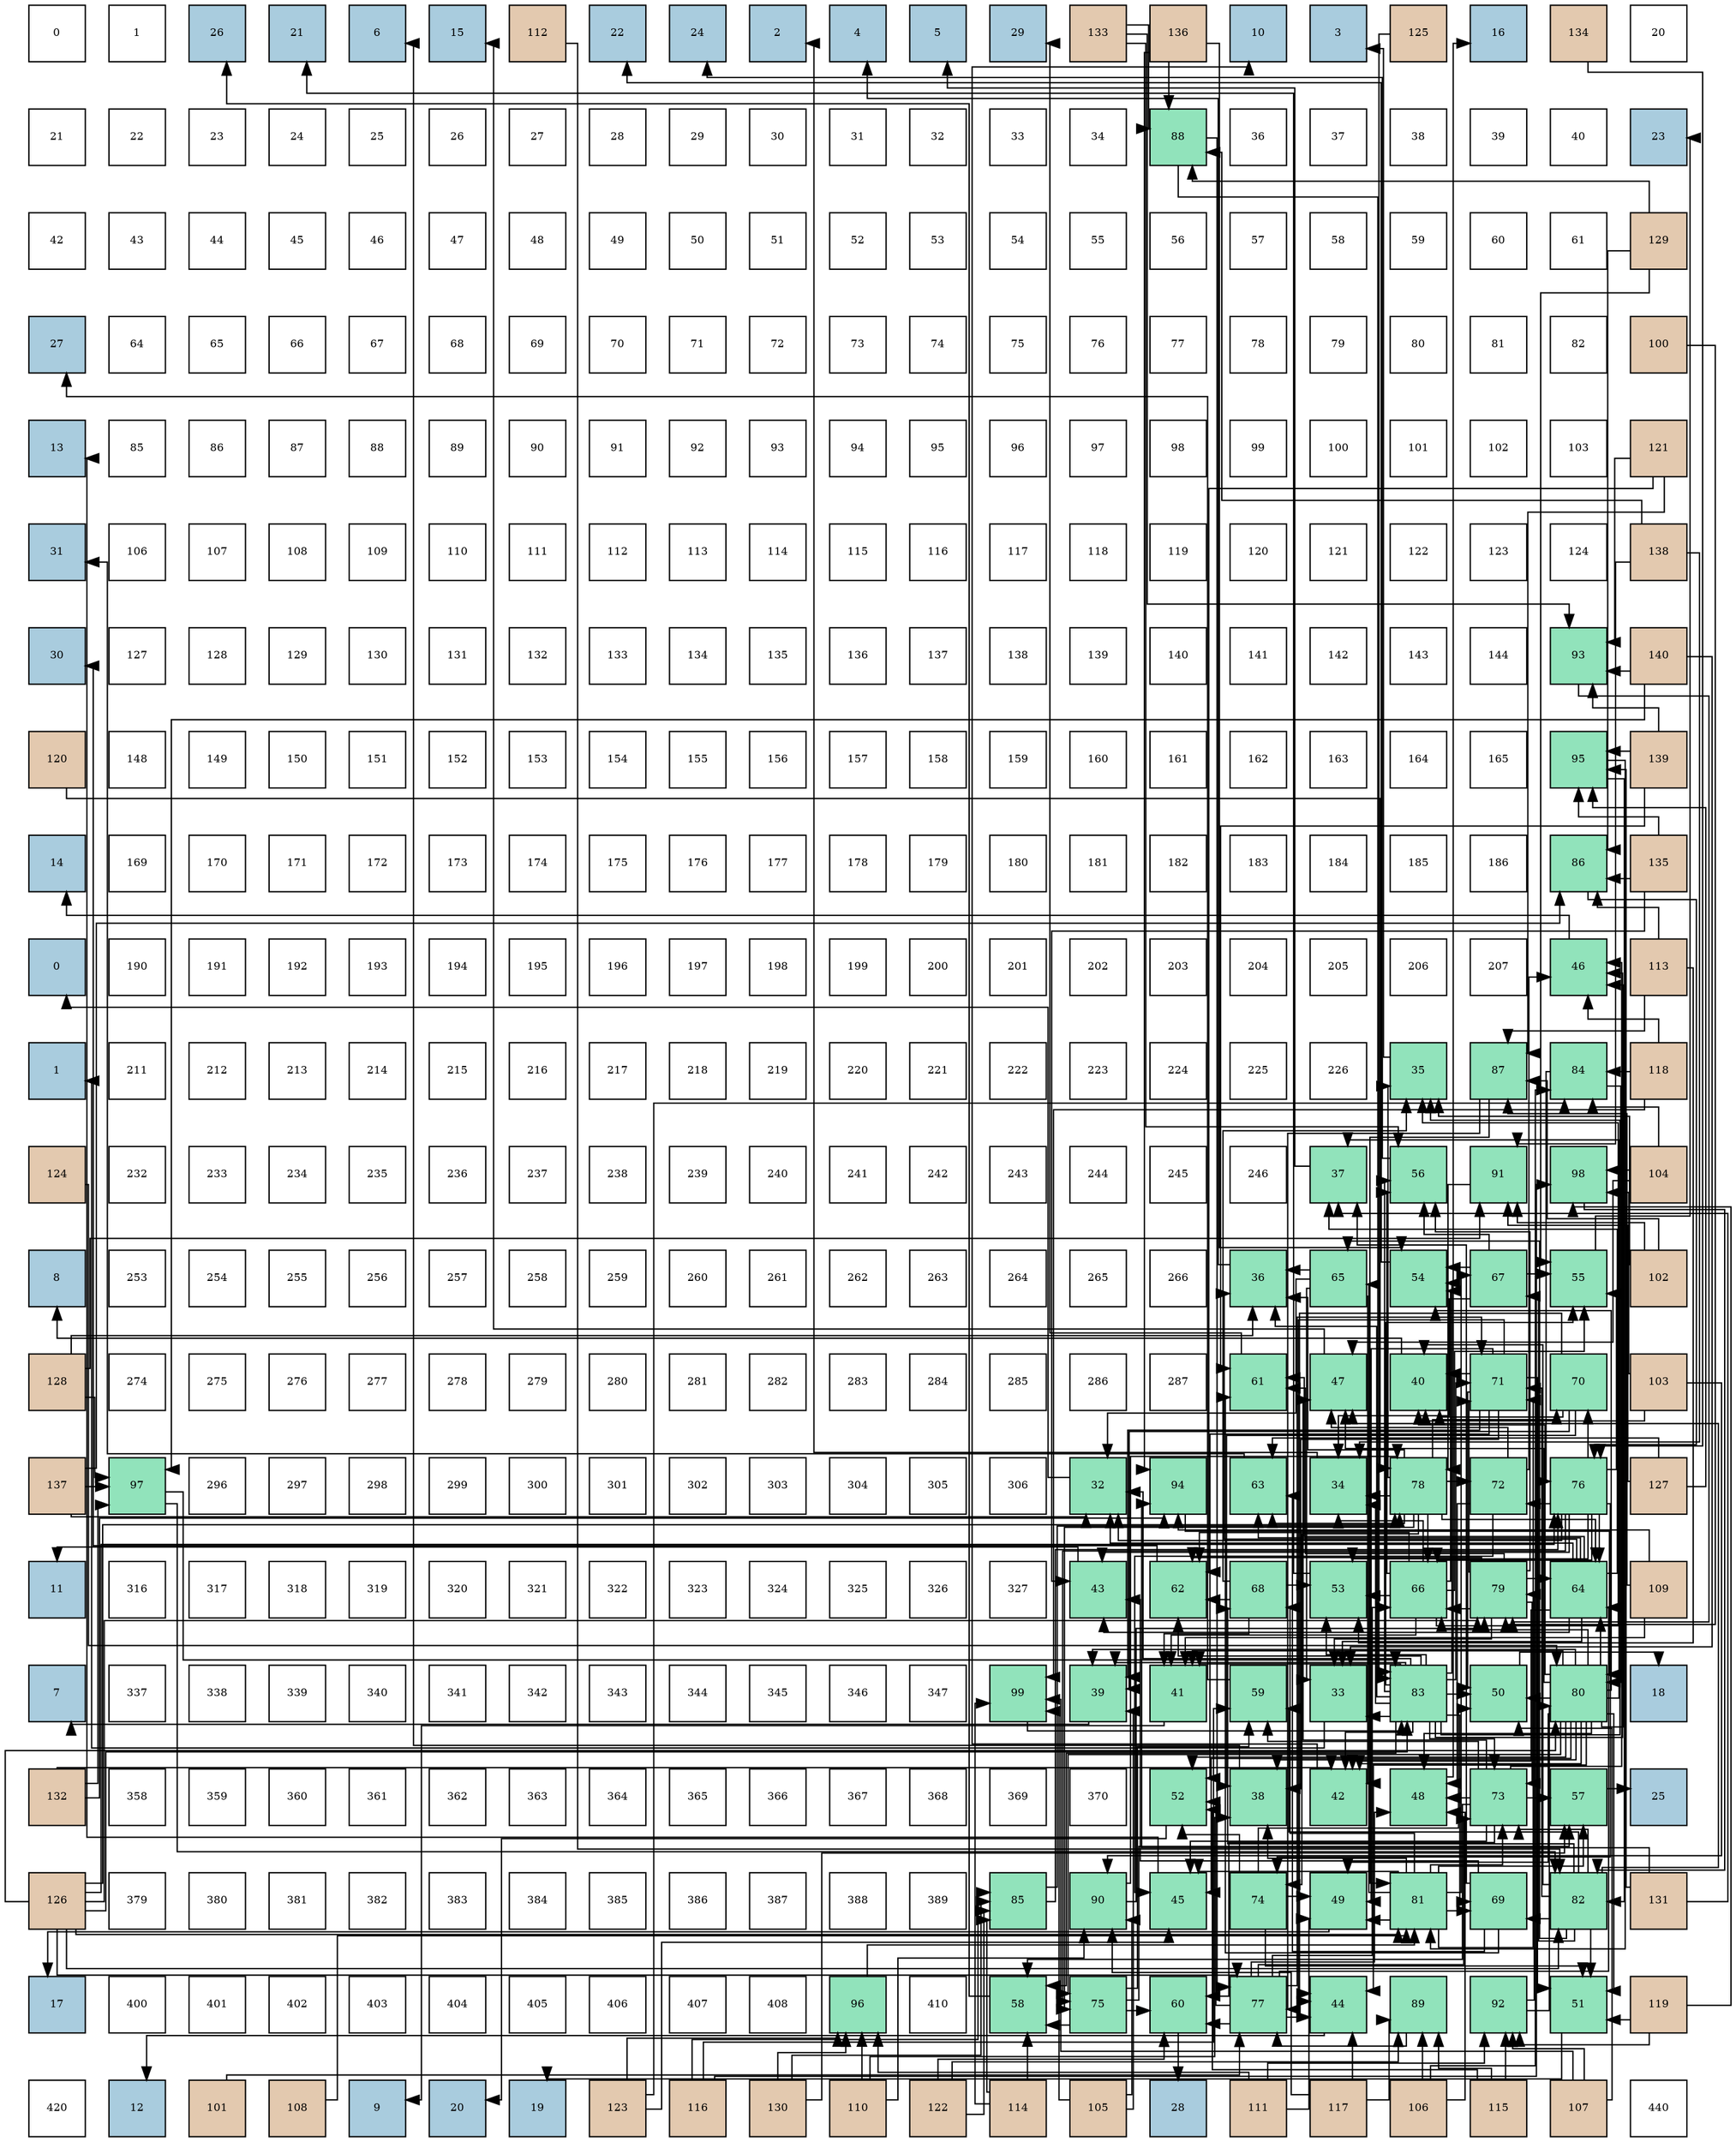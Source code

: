 digraph layout{
 rankdir=TB;
 splines=ortho;
 node [style=filled shape=square fixedsize=true width=0.6];
0[label="0", fontsize=8, fillcolor="#ffffff"];
1[label="1", fontsize=8, fillcolor="#ffffff"];
2[label="26", fontsize=8, fillcolor="#a9ccde"];
3[label="21", fontsize=8, fillcolor="#a9ccde"];
4[label="6", fontsize=8, fillcolor="#a9ccde"];
5[label="15", fontsize=8, fillcolor="#a9ccde"];
6[label="112", fontsize=8, fillcolor="#e3c9af"];
7[label="22", fontsize=8, fillcolor="#a9ccde"];
8[label="24", fontsize=8, fillcolor="#a9ccde"];
9[label="2", fontsize=8, fillcolor="#a9ccde"];
10[label="4", fontsize=8, fillcolor="#a9ccde"];
11[label="5", fontsize=8, fillcolor="#a9ccde"];
12[label="29", fontsize=8, fillcolor="#a9ccde"];
13[label="133", fontsize=8, fillcolor="#e3c9af"];
14[label="136", fontsize=8, fillcolor="#e3c9af"];
15[label="10", fontsize=8, fillcolor="#a9ccde"];
16[label="3", fontsize=8, fillcolor="#a9ccde"];
17[label="125", fontsize=8, fillcolor="#e3c9af"];
18[label="16", fontsize=8, fillcolor="#a9ccde"];
19[label="134", fontsize=8, fillcolor="#e3c9af"];
20[label="20", fontsize=8, fillcolor="#ffffff"];
21[label="21", fontsize=8, fillcolor="#ffffff"];
22[label="22", fontsize=8, fillcolor="#ffffff"];
23[label="23", fontsize=8, fillcolor="#ffffff"];
24[label="24", fontsize=8, fillcolor="#ffffff"];
25[label="25", fontsize=8, fillcolor="#ffffff"];
26[label="26", fontsize=8, fillcolor="#ffffff"];
27[label="27", fontsize=8, fillcolor="#ffffff"];
28[label="28", fontsize=8, fillcolor="#ffffff"];
29[label="29", fontsize=8, fillcolor="#ffffff"];
30[label="30", fontsize=8, fillcolor="#ffffff"];
31[label="31", fontsize=8, fillcolor="#ffffff"];
32[label="32", fontsize=8, fillcolor="#ffffff"];
33[label="33", fontsize=8, fillcolor="#ffffff"];
34[label="34", fontsize=8, fillcolor="#ffffff"];
35[label="88", fontsize=8, fillcolor="#91e3bb"];
36[label="36", fontsize=8, fillcolor="#ffffff"];
37[label="37", fontsize=8, fillcolor="#ffffff"];
38[label="38", fontsize=8, fillcolor="#ffffff"];
39[label="39", fontsize=8, fillcolor="#ffffff"];
40[label="40", fontsize=8, fillcolor="#ffffff"];
41[label="23", fontsize=8, fillcolor="#a9ccde"];
42[label="42", fontsize=8, fillcolor="#ffffff"];
43[label="43", fontsize=8, fillcolor="#ffffff"];
44[label="44", fontsize=8, fillcolor="#ffffff"];
45[label="45", fontsize=8, fillcolor="#ffffff"];
46[label="46", fontsize=8, fillcolor="#ffffff"];
47[label="47", fontsize=8, fillcolor="#ffffff"];
48[label="48", fontsize=8, fillcolor="#ffffff"];
49[label="49", fontsize=8, fillcolor="#ffffff"];
50[label="50", fontsize=8, fillcolor="#ffffff"];
51[label="51", fontsize=8, fillcolor="#ffffff"];
52[label="52", fontsize=8, fillcolor="#ffffff"];
53[label="53", fontsize=8, fillcolor="#ffffff"];
54[label="54", fontsize=8, fillcolor="#ffffff"];
55[label="55", fontsize=8, fillcolor="#ffffff"];
56[label="56", fontsize=8, fillcolor="#ffffff"];
57[label="57", fontsize=8, fillcolor="#ffffff"];
58[label="58", fontsize=8, fillcolor="#ffffff"];
59[label="59", fontsize=8, fillcolor="#ffffff"];
60[label="60", fontsize=8, fillcolor="#ffffff"];
61[label="61", fontsize=8, fillcolor="#ffffff"];
62[label="129", fontsize=8, fillcolor="#e3c9af"];
63[label="27", fontsize=8, fillcolor="#a9ccde"];
64[label="64", fontsize=8, fillcolor="#ffffff"];
65[label="65", fontsize=8, fillcolor="#ffffff"];
66[label="66", fontsize=8, fillcolor="#ffffff"];
67[label="67", fontsize=8, fillcolor="#ffffff"];
68[label="68", fontsize=8, fillcolor="#ffffff"];
69[label="69", fontsize=8, fillcolor="#ffffff"];
70[label="70", fontsize=8, fillcolor="#ffffff"];
71[label="71", fontsize=8, fillcolor="#ffffff"];
72[label="72", fontsize=8, fillcolor="#ffffff"];
73[label="73", fontsize=8, fillcolor="#ffffff"];
74[label="74", fontsize=8, fillcolor="#ffffff"];
75[label="75", fontsize=8, fillcolor="#ffffff"];
76[label="76", fontsize=8, fillcolor="#ffffff"];
77[label="77", fontsize=8, fillcolor="#ffffff"];
78[label="78", fontsize=8, fillcolor="#ffffff"];
79[label="79", fontsize=8, fillcolor="#ffffff"];
80[label="80", fontsize=8, fillcolor="#ffffff"];
81[label="81", fontsize=8, fillcolor="#ffffff"];
82[label="82", fontsize=8, fillcolor="#ffffff"];
83[label="100", fontsize=8, fillcolor="#e3c9af"];
84[label="13", fontsize=8, fillcolor="#a9ccde"];
85[label="85", fontsize=8, fillcolor="#ffffff"];
86[label="86", fontsize=8, fillcolor="#ffffff"];
87[label="87", fontsize=8, fillcolor="#ffffff"];
88[label="88", fontsize=8, fillcolor="#ffffff"];
89[label="89", fontsize=8, fillcolor="#ffffff"];
90[label="90", fontsize=8, fillcolor="#ffffff"];
91[label="91", fontsize=8, fillcolor="#ffffff"];
92[label="92", fontsize=8, fillcolor="#ffffff"];
93[label="93", fontsize=8, fillcolor="#ffffff"];
94[label="94", fontsize=8, fillcolor="#ffffff"];
95[label="95", fontsize=8, fillcolor="#ffffff"];
96[label="96", fontsize=8, fillcolor="#ffffff"];
97[label="97", fontsize=8, fillcolor="#ffffff"];
98[label="98", fontsize=8, fillcolor="#ffffff"];
99[label="99", fontsize=8, fillcolor="#ffffff"];
100[label="100", fontsize=8, fillcolor="#ffffff"];
101[label="101", fontsize=8, fillcolor="#ffffff"];
102[label="102", fontsize=8, fillcolor="#ffffff"];
103[label="103", fontsize=8, fillcolor="#ffffff"];
104[label="121", fontsize=8, fillcolor="#e3c9af"];
105[label="31", fontsize=8, fillcolor="#a9ccde"];
106[label="106", fontsize=8, fillcolor="#ffffff"];
107[label="107", fontsize=8, fillcolor="#ffffff"];
108[label="108", fontsize=8, fillcolor="#ffffff"];
109[label="109", fontsize=8, fillcolor="#ffffff"];
110[label="110", fontsize=8, fillcolor="#ffffff"];
111[label="111", fontsize=8, fillcolor="#ffffff"];
112[label="112", fontsize=8, fillcolor="#ffffff"];
113[label="113", fontsize=8, fillcolor="#ffffff"];
114[label="114", fontsize=8, fillcolor="#ffffff"];
115[label="115", fontsize=8, fillcolor="#ffffff"];
116[label="116", fontsize=8, fillcolor="#ffffff"];
117[label="117", fontsize=8, fillcolor="#ffffff"];
118[label="118", fontsize=8, fillcolor="#ffffff"];
119[label="119", fontsize=8, fillcolor="#ffffff"];
120[label="120", fontsize=8, fillcolor="#ffffff"];
121[label="121", fontsize=8, fillcolor="#ffffff"];
122[label="122", fontsize=8, fillcolor="#ffffff"];
123[label="123", fontsize=8, fillcolor="#ffffff"];
124[label="124", fontsize=8, fillcolor="#ffffff"];
125[label="138", fontsize=8, fillcolor="#e3c9af"];
126[label="30", fontsize=8, fillcolor="#a9ccde"];
127[label="127", fontsize=8, fillcolor="#ffffff"];
128[label="128", fontsize=8, fillcolor="#ffffff"];
129[label="129", fontsize=8, fillcolor="#ffffff"];
130[label="130", fontsize=8, fillcolor="#ffffff"];
131[label="131", fontsize=8, fillcolor="#ffffff"];
132[label="132", fontsize=8, fillcolor="#ffffff"];
133[label="133", fontsize=8, fillcolor="#ffffff"];
134[label="134", fontsize=8, fillcolor="#ffffff"];
135[label="135", fontsize=8, fillcolor="#ffffff"];
136[label="136", fontsize=8, fillcolor="#ffffff"];
137[label="137", fontsize=8, fillcolor="#ffffff"];
138[label="138", fontsize=8, fillcolor="#ffffff"];
139[label="139", fontsize=8, fillcolor="#ffffff"];
140[label="140", fontsize=8, fillcolor="#ffffff"];
141[label="141", fontsize=8, fillcolor="#ffffff"];
142[label="142", fontsize=8, fillcolor="#ffffff"];
143[label="143", fontsize=8, fillcolor="#ffffff"];
144[label="144", fontsize=8, fillcolor="#ffffff"];
145[label="93", fontsize=8, fillcolor="#91e3bb"];
146[label="140", fontsize=8, fillcolor="#e3c9af"];
147[label="120", fontsize=8, fillcolor="#e3c9af"];
148[label="148", fontsize=8, fillcolor="#ffffff"];
149[label="149", fontsize=8, fillcolor="#ffffff"];
150[label="150", fontsize=8, fillcolor="#ffffff"];
151[label="151", fontsize=8, fillcolor="#ffffff"];
152[label="152", fontsize=8, fillcolor="#ffffff"];
153[label="153", fontsize=8, fillcolor="#ffffff"];
154[label="154", fontsize=8, fillcolor="#ffffff"];
155[label="155", fontsize=8, fillcolor="#ffffff"];
156[label="156", fontsize=8, fillcolor="#ffffff"];
157[label="157", fontsize=8, fillcolor="#ffffff"];
158[label="158", fontsize=8, fillcolor="#ffffff"];
159[label="159", fontsize=8, fillcolor="#ffffff"];
160[label="160", fontsize=8, fillcolor="#ffffff"];
161[label="161", fontsize=8, fillcolor="#ffffff"];
162[label="162", fontsize=8, fillcolor="#ffffff"];
163[label="163", fontsize=8, fillcolor="#ffffff"];
164[label="164", fontsize=8, fillcolor="#ffffff"];
165[label="165", fontsize=8, fillcolor="#ffffff"];
166[label="95", fontsize=8, fillcolor="#91e3bb"];
167[label="139", fontsize=8, fillcolor="#e3c9af"];
168[label="14", fontsize=8, fillcolor="#a9ccde"];
169[label="169", fontsize=8, fillcolor="#ffffff"];
170[label="170", fontsize=8, fillcolor="#ffffff"];
171[label="171", fontsize=8, fillcolor="#ffffff"];
172[label="172", fontsize=8, fillcolor="#ffffff"];
173[label="173", fontsize=8, fillcolor="#ffffff"];
174[label="174", fontsize=8, fillcolor="#ffffff"];
175[label="175", fontsize=8, fillcolor="#ffffff"];
176[label="176", fontsize=8, fillcolor="#ffffff"];
177[label="177", fontsize=8, fillcolor="#ffffff"];
178[label="178", fontsize=8, fillcolor="#ffffff"];
179[label="179", fontsize=8, fillcolor="#ffffff"];
180[label="180", fontsize=8, fillcolor="#ffffff"];
181[label="181", fontsize=8, fillcolor="#ffffff"];
182[label="182", fontsize=8, fillcolor="#ffffff"];
183[label="183", fontsize=8, fillcolor="#ffffff"];
184[label="184", fontsize=8, fillcolor="#ffffff"];
185[label="185", fontsize=8, fillcolor="#ffffff"];
186[label="186", fontsize=8, fillcolor="#ffffff"];
187[label="86", fontsize=8, fillcolor="#91e3bb"];
188[label="135", fontsize=8, fillcolor="#e3c9af"];
189[label="0", fontsize=8, fillcolor="#a9ccde"];
190[label="190", fontsize=8, fillcolor="#ffffff"];
191[label="191", fontsize=8, fillcolor="#ffffff"];
192[label="192", fontsize=8, fillcolor="#ffffff"];
193[label="193", fontsize=8, fillcolor="#ffffff"];
194[label="194", fontsize=8, fillcolor="#ffffff"];
195[label="195", fontsize=8, fillcolor="#ffffff"];
196[label="196", fontsize=8, fillcolor="#ffffff"];
197[label="197", fontsize=8, fillcolor="#ffffff"];
198[label="198", fontsize=8, fillcolor="#ffffff"];
199[label="199", fontsize=8, fillcolor="#ffffff"];
200[label="200", fontsize=8, fillcolor="#ffffff"];
201[label="201", fontsize=8, fillcolor="#ffffff"];
202[label="202", fontsize=8, fillcolor="#ffffff"];
203[label="203", fontsize=8, fillcolor="#ffffff"];
204[label="204", fontsize=8, fillcolor="#ffffff"];
205[label="205", fontsize=8, fillcolor="#ffffff"];
206[label="206", fontsize=8, fillcolor="#ffffff"];
207[label="207", fontsize=8, fillcolor="#ffffff"];
208[label="46", fontsize=8, fillcolor="#91e3bb"];
209[label="113", fontsize=8, fillcolor="#e3c9af"];
210[label="1", fontsize=8, fillcolor="#a9ccde"];
211[label="211", fontsize=8, fillcolor="#ffffff"];
212[label="212", fontsize=8, fillcolor="#ffffff"];
213[label="213", fontsize=8, fillcolor="#ffffff"];
214[label="214", fontsize=8, fillcolor="#ffffff"];
215[label="215", fontsize=8, fillcolor="#ffffff"];
216[label="216", fontsize=8, fillcolor="#ffffff"];
217[label="217", fontsize=8, fillcolor="#ffffff"];
218[label="218", fontsize=8, fillcolor="#ffffff"];
219[label="219", fontsize=8, fillcolor="#ffffff"];
220[label="220", fontsize=8, fillcolor="#ffffff"];
221[label="221", fontsize=8, fillcolor="#ffffff"];
222[label="222", fontsize=8, fillcolor="#ffffff"];
223[label="223", fontsize=8, fillcolor="#ffffff"];
224[label="224", fontsize=8, fillcolor="#ffffff"];
225[label="225", fontsize=8, fillcolor="#ffffff"];
226[label="226", fontsize=8, fillcolor="#ffffff"];
227[label="35", fontsize=8, fillcolor="#91e3bb"];
228[label="87", fontsize=8, fillcolor="#91e3bb"];
229[label="84", fontsize=8, fillcolor="#91e3bb"];
230[label="118", fontsize=8, fillcolor="#e3c9af"];
231[label="124", fontsize=8, fillcolor="#e3c9af"];
232[label="232", fontsize=8, fillcolor="#ffffff"];
233[label="233", fontsize=8, fillcolor="#ffffff"];
234[label="234", fontsize=8, fillcolor="#ffffff"];
235[label="235", fontsize=8, fillcolor="#ffffff"];
236[label="236", fontsize=8, fillcolor="#ffffff"];
237[label="237", fontsize=8, fillcolor="#ffffff"];
238[label="238", fontsize=8, fillcolor="#ffffff"];
239[label="239", fontsize=8, fillcolor="#ffffff"];
240[label="240", fontsize=8, fillcolor="#ffffff"];
241[label="241", fontsize=8, fillcolor="#ffffff"];
242[label="242", fontsize=8, fillcolor="#ffffff"];
243[label="243", fontsize=8, fillcolor="#ffffff"];
244[label="244", fontsize=8, fillcolor="#ffffff"];
245[label="245", fontsize=8, fillcolor="#ffffff"];
246[label="246", fontsize=8, fillcolor="#ffffff"];
247[label="37", fontsize=8, fillcolor="#91e3bb"];
248[label="56", fontsize=8, fillcolor="#91e3bb"];
249[label="91", fontsize=8, fillcolor="#91e3bb"];
250[label="98", fontsize=8, fillcolor="#91e3bb"];
251[label="104", fontsize=8, fillcolor="#e3c9af"];
252[label="8", fontsize=8, fillcolor="#a9ccde"];
253[label="253", fontsize=8, fillcolor="#ffffff"];
254[label="254", fontsize=8, fillcolor="#ffffff"];
255[label="255", fontsize=8, fillcolor="#ffffff"];
256[label="256", fontsize=8, fillcolor="#ffffff"];
257[label="257", fontsize=8, fillcolor="#ffffff"];
258[label="258", fontsize=8, fillcolor="#ffffff"];
259[label="259", fontsize=8, fillcolor="#ffffff"];
260[label="260", fontsize=8, fillcolor="#ffffff"];
261[label="261", fontsize=8, fillcolor="#ffffff"];
262[label="262", fontsize=8, fillcolor="#ffffff"];
263[label="263", fontsize=8, fillcolor="#ffffff"];
264[label="264", fontsize=8, fillcolor="#ffffff"];
265[label="265", fontsize=8, fillcolor="#ffffff"];
266[label="266", fontsize=8, fillcolor="#ffffff"];
267[label="36", fontsize=8, fillcolor="#91e3bb"];
268[label="65", fontsize=8, fillcolor="#91e3bb"];
269[label="54", fontsize=8, fillcolor="#91e3bb"];
270[label="67", fontsize=8, fillcolor="#91e3bb"];
271[label="55", fontsize=8, fillcolor="#91e3bb"];
272[label="102", fontsize=8, fillcolor="#e3c9af"];
273[label="128", fontsize=8, fillcolor="#e3c9af"];
274[label="274", fontsize=8, fillcolor="#ffffff"];
275[label="275", fontsize=8, fillcolor="#ffffff"];
276[label="276", fontsize=8, fillcolor="#ffffff"];
277[label="277", fontsize=8, fillcolor="#ffffff"];
278[label="278", fontsize=8, fillcolor="#ffffff"];
279[label="279", fontsize=8, fillcolor="#ffffff"];
280[label="280", fontsize=8, fillcolor="#ffffff"];
281[label="281", fontsize=8, fillcolor="#ffffff"];
282[label="282", fontsize=8, fillcolor="#ffffff"];
283[label="283", fontsize=8, fillcolor="#ffffff"];
284[label="284", fontsize=8, fillcolor="#ffffff"];
285[label="285", fontsize=8, fillcolor="#ffffff"];
286[label="286", fontsize=8, fillcolor="#ffffff"];
287[label="287", fontsize=8, fillcolor="#ffffff"];
288[label="61", fontsize=8, fillcolor="#91e3bb"];
289[label="47", fontsize=8, fillcolor="#91e3bb"];
290[label="40", fontsize=8, fillcolor="#91e3bb"];
291[label="71", fontsize=8, fillcolor="#91e3bb"];
292[label="70", fontsize=8, fillcolor="#91e3bb"];
293[label="103", fontsize=8, fillcolor="#e3c9af"];
294[label="137", fontsize=8, fillcolor="#e3c9af"];
295[label="97", fontsize=8, fillcolor="#91e3bb"];
296[label="296", fontsize=8, fillcolor="#ffffff"];
297[label="297", fontsize=8, fillcolor="#ffffff"];
298[label="298", fontsize=8, fillcolor="#ffffff"];
299[label="299", fontsize=8, fillcolor="#ffffff"];
300[label="300", fontsize=8, fillcolor="#ffffff"];
301[label="301", fontsize=8, fillcolor="#ffffff"];
302[label="302", fontsize=8, fillcolor="#ffffff"];
303[label="303", fontsize=8, fillcolor="#ffffff"];
304[label="304", fontsize=8, fillcolor="#ffffff"];
305[label="305", fontsize=8, fillcolor="#ffffff"];
306[label="306", fontsize=8, fillcolor="#ffffff"];
307[label="32", fontsize=8, fillcolor="#91e3bb"];
308[label="94", fontsize=8, fillcolor="#91e3bb"];
309[label="63", fontsize=8, fillcolor="#91e3bb"];
310[label="34", fontsize=8, fillcolor="#91e3bb"];
311[label="78", fontsize=8, fillcolor="#91e3bb"];
312[label="72", fontsize=8, fillcolor="#91e3bb"];
313[label="76", fontsize=8, fillcolor="#91e3bb"];
314[label="127", fontsize=8, fillcolor="#e3c9af"];
315[label="11", fontsize=8, fillcolor="#a9ccde"];
316[label="316", fontsize=8, fillcolor="#ffffff"];
317[label="317", fontsize=8, fillcolor="#ffffff"];
318[label="318", fontsize=8, fillcolor="#ffffff"];
319[label="319", fontsize=8, fillcolor="#ffffff"];
320[label="320", fontsize=8, fillcolor="#ffffff"];
321[label="321", fontsize=8, fillcolor="#ffffff"];
322[label="322", fontsize=8, fillcolor="#ffffff"];
323[label="323", fontsize=8, fillcolor="#ffffff"];
324[label="324", fontsize=8, fillcolor="#ffffff"];
325[label="325", fontsize=8, fillcolor="#ffffff"];
326[label="326", fontsize=8, fillcolor="#ffffff"];
327[label="327", fontsize=8, fillcolor="#ffffff"];
328[label="43", fontsize=8, fillcolor="#91e3bb"];
329[label="62", fontsize=8, fillcolor="#91e3bb"];
330[label="68", fontsize=8, fillcolor="#91e3bb"];
331[label="53", fontsize=8, fillcolor="#91e3bb"];
332[label="66", fontsize=8, fillcolor="#91e3bb"];
333[label="79", fontsize=8, fillcolor="#91e3bb"];
334[label="64", fontsize=8, fillcolor="#91e3bb"];
335[label="109", fontsize=8, fillcolor="#e3c9af"];
336[label="7", fontsize=8, fillcolor="#a9ccde"];
337[label="337", fontsize=8, fillcolor="#ffffff"];
338[label="338", fontsize=8, fillcolor="#ffffff"];
339[label="339", fontsize=8, fillcolor="#ffffff"];
340[label="340", fontsize=8, fillcolor="#ffffff"];
341[label="341", fontsize=8, fillcolor="#ffffff"];
342[label="342", fontsize=8, fillcolor="#ffffff"];
343[label="343", fontsize=8, fillcolor="#ffffff"];
344[label="344", fontsize=8, fillcolor="#ffffff"];
345[label="345", fontsize=8, fillcolor="#ffffff"];
346[label="346", fontsize=8, fillcolor="#ffffff"];
347[label="347", fontsize=8, fillcolor="#ffffff"];
348[label="99", fontsize=8, fillcolor="#91e3bb"];
349[label="39", fontsize=8, fillcolor="#91e3bb"];
350[label="41", fontsize=8, fillcolor="#91e3bb"];
351[label="59", fontsize=8, fillcolor="#91e3bb"];
352[label="33", fontsize=8, fillcolor="#91e3bb"];
353[label="83", fontsize=8, fillcolor="#91e3bb"];
354[label="50", fontsize=8, fillcolor="#91e3bb"];
355[label="80", fontsize=8, fillcolor="#91e3bb"];
356[label="18", fontsize=8, fillcolor="#a9ccde"];
357[label="132", fontsize=8, fillcolor="#e3c9af"];
358[label="358", fontsize=8, fillcolor="#ffffff"];
359[label="359", fontsize=8, fillcolor="#ffffff"];
360[label="360", fontsize=8, fillcolor="#ffffff"];
361[label="361", fontsize=8, fillcolor="#ffffff"];
362[label="362", fontsize=8, fillcolor="#ffffff"];
363[label="363", fontsize=8, fillcolor="#ffffff"];
364[label="364", fontsize=8, fillcolor="#ffffff"];
365[label="365", fontsize=8, fillcolor="#ffffff"];
366[label="366", fontsize=8, fillcolor="#ffffff"];
367[label="367", fontsize=8, fillcolor="#ffffff"];
368[label="368", fontsize=8, fillcolor="#ffffff"];
369[label="369", fontsize=8, fillcolor="#ffffff"];
370[label="370", fontsize=8, fillcolor="#ffffff"];
371[label="52", fontsize=8, fillcolor="#91e3bb"];
372[label="38", fontsize=8, fillcolor="#91e3bb"];
373[label="42", fontsize=8, fillcolor="#91e3bb"];
374[label="48", fontsize=8, fillcolor="#91e3bb"];
375[label="73", fontsize=8, fillcolor="#91e3bb"];
376[label="57", fontsize=8, fillcolor="#91e3bb"];
377[label="25", fontsize=8, fillcolor="#a9ccde"];
378[label="126", fontsize=8, fillcolor="#e3c9af"];
379[label="379", fontsize=8, fillcolor="#ffffff"];
380[label="380", fontsize=8, fillcolor="#ffffff"];
381[label="381", fontsize=8, fillcolor="#ffffff"];
382[label="382", fontsize=8, fillcolor="#ffffff"];
383[label="383", fontsize=8, fillcolor="#ffffff"];
384[label="384", fontsize=8, fillcolor="#ffffff"];
385[label="385", fontsize=8, fillcolor="#ffffff"];
386[label="386", fontsize=8, fillcolor="#ffffff"];
387[label="387", fontsize=8, fillcolor="#ffffff"];
388[label="388", fontsize=8, fillcolor="#ffffff"];
389[label="389", fontsize=8, fillcolor="#ffffff"];
390[label="85", fontsize=8, fillcolor="#91e3bb"];
391[label="90", fontsize=8, fillcolor="#91e3bb"];
392[label="45", fontsize=8, fillcolor="#91e3bb"];
393[label="74", fontsize=8, fillcolor="#91e3bb"];
394[label="49", fontsize=8, fillcolor="#91e3bb"];
395[label="81", fontsize=8, fillcolor="#91e3bb"];
396[label="69", fontsize=8, fillcolor="#91e3bb"];
397[label="82", fontsize=8, fillcolor="#91e3bb"];
398[label="131", fontsize=8, fillcolor="#e3c9af"];
399[label="17", fontsize=8, fillcolor="#a9ccde"];
400[label="400", fontsize=8, fillcolor="#ffffff"];
401[label="401", fontsize=8, fillcolor="#ffffff"];
402[label="402", fontsize=8, fillcolor="#ffffff"];
403[label="403", fontsize=8, fillcolor="#ffffff"];
404[label="404", fontsize=8, fillcolor="#ffffff"];
405[label="405", fontsize=8, fillcolor="#ffffff"];
406[label="406", fontsize=8, fillcolor="#ffffff"];
407[label="407", fontsize=8, fillcolor="#ffffff"];
408[label="408", fontsize=8, fillcolor="#ffffff"];
409[label="96", fontsize=8, fillcolor="#91e3bb"];
410[label="410", fontsize=8, fillcolor="#ffffff"];
411[label="58", fontsize=8, fillcolor="#91e3bb"];
412[label="75", fontsize=8, fillcolor="#91e3bb"];
413[label="60", fontsize=8, fillcolor="#91e3bb"];
414[label="77", fontsize=8, fillcolor="#91e3bb"];
415[label="44", fontsize=8, fillcolor="#91e3bb"];
416[label="89", fontsize=8, fillcolor="#91e3bb"];
417[label="92", fontsize=8, fillcolor="#91e3bb"];
418[label="51", fontsize=8, fillcolor="#91e3bb"];
419[label="119", fontsize=8, fillcolor="#e3c9af"];
420[label="420", fontsize=8, fillcolor="#ffffff"];
421[label="12", fontsize=8, fillcolor="#a9ccde"];
422[label="101", fontsize=8, fillcolor="#e3c9af"];
423[label="108", fontsize=8, fillcolor="#e3c9af"];
424[label="9", fontsize=8, fillcolor="#a9ccde"];
425[label="20", fontsize=8, fillcolor="#a9ccde"];
426[label="19", fontsize=8, fillcolor="#a9ccde"];
427[label="123", fontsize=8, fillcolor="#e3c9af"];
428[label="116", fontsize=8, fillcolor="#e3c9af"];
429[label="130", fontsize=8, fillcolor="#e3c9af"];
430[label="110", fontsize=8, fillcolor="#e3c9af"];
431[label="122", fontsize=8, fillcolor="#e3c9af"];
432[label="114", fontsize=8, fillcolor="#e3c9af"];
433[label="105", fontsize=8, fillcolor="#e3c9af"];
434[label="28", fontsize=8, fillcolor="#a9ccde"];
435[label="111", fontsize=8, fillcolor="#e3c9af"];
436[label="117", fontsize=8, fillcolor="#e3c9af"];
437[label="106", fontsize=8, fillcolor="#e3c9af"];
438[label="115", fontsize=8, fillcolor="#e3c9af"];
439[label="107", fontsize=8, fillcolor="#e3c9af"];
440[label="440", fontsize=8, fillcolor="#ffffff"];
edge [constraint=false, style=vis];307 -> 189;
352 -> 210;
310 -> 9;
227 -> 16;
267 -> 10;
247 -> 11;
372 -> 4;
349 -> 336;
290 -> 252;
350 -> 424;
373 -> 15;
328 -> 315;
415 -> 421;
392 -> 84;
208 -> 168;
289 -> 5;
374 -> 18;
394 -> 399;
354 -> 356;
418 -> 426;
371 -> 425;
331 -> 3;
269 -> 7;
271 -> 41;
248 -> 8;
376 -> 377;
411 -> 2;
351 -> 63;
413 -> 434;
288 -> 12;
329 -> 126;
309 -> 105;
334 -> 307;
334 -> 352;
334 -> 267;
334 -> 247;
334 -> 373;
334 -> 328;
334 -> 288;
334 -> 309;
268 -> 307;
268 -> 352;
268 -> 267;
268 -> 373;
332 -> 310;
332 -> 227;
332 -> 350;
332 -> 331;
332 -> 269;
332 -> 271;
332 -> 248;
332 -> 329;
270 -> 310;
270 -> 269;
270 -> 271;
270 -> 248;
330 -> 227;
330 -> 350;
330 -> 331;
330 -> 329;
396 -> 247;
396 -> 328;
396 -> 288;
396 -> 309;
292 -> 372;
292 -> 349;
292 -> 290;
292 -> 415;
291 -> 372;
291 -> 349;
291 -> 290;
291 -> 415;
291 -> 394;
291 -> 354;
291 -> 418;
291 -> 371;
312 -> 392;
312 -> 208;
312 -> 289;
312 -> 374;
375 -> 392;
375 -> 208;
375 -> 289;
375 -> 374;
375 -> 376;
375 -> 411;
375 -> 351;
375 -> 413;
393 -> 394;
393 -> 354;
393 -> 418;
393 -> 371;
412 -> 376;
412 -> 411;
412 -> 351;
412 -> 413;
313 -> 307;
313 -> 328;
313 -> 331;
313 -> 271;
313 -> 334;
313 -> 332;
313 -> 292;
313 -> 312;
313 -> 393;
313 -> 412;
414 -> 415;
414 -> 374;
414 -> 371;
414 -> 413;
414 -> 334;
414 -> 332;
414 -> 291;
414 -> 375;
311 -> 310;
311 -> 227;
311 -> 267;
311 -> 309;
311 -> 334;
311 -> 332;
311 -> 292;
311 -> 312;
311 -> 393;
311 -> 412;
333 -> 352;
333 -> 248;
333 -> 288;
333 -> 329;
333 -> 334;
333 -> 332;
333 -> 291;
333 -> 375;
355 -> 247;
355 -> 372;
355 -> 349;
355 -> 290;
355 -> 350;
355 -> 373;
355 -> 415;
355 -> 392;
355 -> 208;
355 -> 289;
355 -> 374;
355 -> 394;
355 -> 354;
355 -> 418;
355 -> 371;
355 -> 269;
355 -> 334;
355 -> 332;
355 -> 412;
395 -> 372;
395 -> 392;
395 -> 394;
395 -> 376;
395 -> 268;
395 -> 270;
395 -> 330;
395 -> 396;
395 -> 291;
395 -> 375;
397 -> 290;
397 -> 289;
397 -> 418;
397 -> 351;
397 -> 268;
397 -> 270;
397 -> 330;
397 -> 396;
397 -> 291;
397 -> 375;
353 -> 307;
353 -> 352;
353 -> 310;
353 -> 227;
353 -> 267;
353 -> 349;
353 -> 350;
353 -> 373;
353 -> 208;
353 -> 354;
353 -> 331;
353 -> 269;
353 -> 271;
353 -> 248;
353 -> 411;
353 -> 329;
353 -> 396;
353 -> 291;
353 -> 375;
229 -> 313;
229 -> 355;
390 -> 313;
390 -> 311;
187 -> 313;
228 -> 414;
228 -> 395;
35 -> 414;
35 -> 353;
416 -> 414;
391 -> 311;
391 -> 333;
249 -> 311;
417 -> 333;
417 -> 355;
145 -> 333;
308 -> 355;
166 -> 395;
166 -> 397;
409 -> 395;
295 -> 397;
295 -> 353;
250 -> 397;
348 -> 353;
83 -> 333;
422 -> 414;
272 -> 227;
272 -> 228;
272 -> 249;
293 -> 290;
293 -> 391;
293 -> 250;
251 -> 289;
251 -> 229;
251 -> 250;
433 -> 349;
433 -> 391;
433 -> 348;
437 -> 374;
437 -> 229;
437 -> 416;
439 -> 354;
439 -> 417;
439 -> 348;
423 -> 395;
335 -> 350;
335 -> 228;
335 -> 308;
430 -> 372;
430 -> 391;
430 -> 409;
435 -> 394;
435 -> 417;
435 -> 409;
6 -> 397;
209 -> 331;
209 -> 187;
209 -> 228;
432 -> 411;
432 -> 390;
432 -> 348;
438 -> 371;
438 -> 416;
438 -> 417;
428 -> 351;
428 -> 390;
428 -> 250;
436 -> 415;
436 -> 416;
436 -> 391;
230 -> 208;
230 -> 229;
230 -> 348;
419 -> 418;
419 -> 417;
419 -> 250;
147 -> 311;
104 -> 329;
104 -> 228;
104 -> 145;
431 -> 413;
431 -> 390;
431 -> 416;
427 -> 392;
427 -> 229;
427 -> 409;
231 -> 355;
17 -> 353;
378 -> 313;
378 -> 414;
378 -> 311;
378 -> 333;
378 -> 355;
378 -> 395;
378 -> 397;
378 -> 353;
314 -> 309;
314 -> 249;
314 -> 166;
273 -> 267;
273 -> 249;
273 -> 295;
62 -> 271;
62 -> 187;
62 -> 35;
429 -> 376;
429 -> 390;
429 -> 409;
398 -> 247;
398 -> 308;
398 -> 166;
357 -> 373;
357 -> 308;
357 -> 295;
13 -> 248;
13 -> 35;
13 -> 145;
19 -> 313;
188 -> 328;
188 -> 187;
188 -> 166;
14 -> 269;
14 -> 35;
14 -> 308;
294 -> 307;
294 -> 187;
294 -> 295;
125 -> 310;
125 -> 35;
125 -> 249;
167 -> 288;
167 -> 145;
167 -> 166;
146 -> 352;
146 -> 145;
146 -> 295;
edge [constraint=true, style=invis];
0 -> 21 -> 42 -> 63 -> 84 -> 105 -> 126 -> 147 -> 168 -> 189 -> 210 -> 231 -> 252 -> 273 -> 294 -> 315 -> 336 -> 357 -> 378 -> 399 -> 420;
1 -> 22 -> 43 -> 64 -> 85 -> 106 -> 127 -> 148 -> 169 -> 190 -> 211 -> 232 -> 253 -> 274 -> 295 -> 316 -> 337 -> 358 -> 379 -> 400 -> 421;
2 -> 23 -> 44 -> 65 -> 86 -> 107 -> 128 -> 149 -> 170 -> 191 -> 212 -> 233 -> 254 -> 275 -> 296 -> 317 -> 338 -> 359 -> 380 -> 401 -> 422;
3 -> 24 -> 45 -> 66 -> 87 -> 108 -> 129 -> 150 -> 171 -> 192 -> 213 -> 234 -> 255 -> 276 -> 297 -> 318 -> 339 -> 360 -> 381 -> 402 -> 423;
4 -> 25 -> 46 -> 67 -> 88 -> 109 -> 130 -> 151 -> 172 -> 193 -> 214 -> 235 -> 256 -> 277 -> 298 -> 319 -> 340 -> 361 -> 382 -> 403 -> 424;
5 -> 26 -> 47 -> 68 -> 89 -> 110 -> 131 -> 152 -> 173 -> 194 -> 215 -> 236 -> 257 -> 278 -> 299 -> 320 -> 341 -> 362 -> 383 -> 404 -> 425;
6 -> 27 -> 48 -> 69 -> 90 -> 111 -> 132 -> 153 -> 174 -> 195 -> 216 -> 237 -> 258 -> 279 -> 300 -> 321 -> 342 -> 363 -> 384 -> 405 -> 426;
7 -> 28 -> 49 -> 70 -> 91 -> 112 -> 133 -> 154 -> 175 -> 196 -> 217 -> 238 -> 259 -> 280 -> 301 -> 322 -> 343 -> 364 -> 385 -> 406 -> 427;
8 -> 29 -> 50 -> 71 -> 92 -> 113 -> 134 -> 155 -> 176 -> 197 -> 218 -> 239 -> 260 -> 281 -> 302 -> 323 -> 344 -> 365 -> 386 -> 407 -> 428;
9 -> 30 -> 51 -> 72 -> 93 -> 114 -> 135 -> 156 -> 177 -> 198 -> 219 -> 240 -> 261 -> 282 -> 303 -> 324 -> 345 -> 366 -> 387 -> 408 -> 429;
10 -> 31 -> 52 -> 73 -> 94 -> 115 -> 136 -> 157 -> 178 -> 199 -> 220 -> 241 -> 262 -> 283 -> 304 -> 325 -> 346 -> 367 -> 388 -> 409 -> 430;
11 -> 32 -> 53 -> 74 -> 95 -> 116 -> 137 -> 158 -> 179 -> 200 -> 221 -> 242 -> 263 -> 284 -> 305 -> 326 -> 347 -> 368 -> 389 -> 410 -> 431;
12 -> 33 -> 54 -> 75 -> 96 -> 117 -> 138 -> 159 -> 180 -> 201 -> 222 -> 243 -> 264 -> 285 -> 306 -> 327 -> 348 -> 369 -> 390 -> 411 -> 432;
13 -> 34 -> 55 -> 76 -> 97 -> 118 -> 139 -> 160 -> 181 -> 202 -> 223 -> 244 -> 265 -> 286 -> 307 -> 328 -> 349 -> 370 -> 391 -> 412 -> 433;
14 -> 35 -> 56 -> 77 -> 98 -> 119 -> 140 -> 161 -> 182 -> 203 -> 224 -> 245 -> 266 -> 287 -> 308 -> 329 -> 350 -> 371 -> 392 -> 413 -> 434;
15 -> 36 -> 57 -> 78 -> 99 -> 120 -> 141 -> 162 -> 183 -> 204 -> 225 -> 246 -> 267 -> 288 -> 309 -> 330 -> 351 -> 372 -> 393 -> 414 -> 435;
16 -> 37 -> 58 -> 79 -> 100 -> 121 -> 142 -> 163 -> 184 -> 205 -> 226 -> 247 -> 268 -> 289 -> 310 -> 331 -> 352 -> 373 -> 394 -> 415 -> 436;
17 -> 38 -> 59 -> 80 -> 101 -> 122 -> 143 -> 164 -> 185 -> 206 -> 227 -> 248 -> 269 -> 290 -> 311 -> 332 -> 353 -> 374 -> 395 -> 416 -> 437;
18 -> 39 -> 60 -> 81 -> 102 -> 123 -> 144 -> 165 -> 186 -> 207 -> 228 -> 249 -> 270 -> 291 -> 312 -> 333 -> 354 -> 375 -> 396 -> 417 -> 438;
19 -> 40 -> 61 -> 82 -> 103 -> 124 -> 145 -> 166 -> 187 -> 208 -> 229 -> 250 -> 271 -> 292 -> 313 -> 334 -> 355 -> 376 -> 397 -> 418 -> 439;
20 -> 41 -> 62 -> 83 -> 104 -> 125 -> 146 -> 167 -> 188 -> 209 -> 230 -> 251 -> 272 -> 293 -> 314 -> 335 -> 356 -> 377 -> 398 -> 419 -> 440;
rank = same {0 -> 1 -> 2 -> 3 -> 4 -> 5 -> 6 -> 7 -> 8 -> 9 -> 10 -> 11 -> 12 -> 13 -> 14 -> 15 -> 16 -> 17 -> 18 -> 19 -> 20};
rank = same {21 -> 22 -> 23 -> 24 -> 25 -> 26 -> 27 -> 28 -> 29 -> 30 -> 31 -> 32 -> 33 -> 34 -> 35 -> 36 -> 37 -> 38 -> 39 -> 40 -> 41};
rank = same {42 -> 43 -> 44 -> 45 -> 46 -> 47 -> 48 -> 49 -> 50 -> 51 -> 52 -> 53 -> 54 -> 55 -> 56 -> 57 -> 58 -> 59 -> 60 -> 61 -> 62};
rank = same {63 -> 64 -> 65 -> 66 -> 67 -> 68 -> 69 -> 70 -> 71 -> 72 -> 73 -> 74 -> 75 -> 76 -> 77 -> 78 -> 79 -> 80 -> 81 -> 82 -> 83};
rank = same {84 -> 85 -> 86 -> 87 -> 88 -> 89 -> 90 -> 91 -> 92 -> 93 -> 94 -> 95 -> 96 -> 97 -> 98 -> 99 -> 100 -> 101 -> 102 -> 103 -> 104};
rank = same {105 -> 106 -> 107 -> 108 -> 109 -> 110 -> 111 -> 112 -> 113 -> 114 -> 115 -> 116 -> 117 -> 118 -> 119 -> 120 -> 121 -> 122 -> 123 -> 124 -> 125};
rank = same {126 -> 127 -> 128 -> 129 -> 130 -> 131 -> 132 -> 133 -> 134 -> 135 -> 136 -> 137 -> 138 -> 139 -> 140 -> 141 -> 142 -> 143 -> 144 -> 145 -> 146};
rank = same {147 -> 148 -> 149 -> 150 -> 151 -> 152 -> 153 -> 154 -> 155 -> 156 -> 157 -> 158 -> 159 -> 160 -> 161 -> 162 -> 163 -> 164 -> 165 -> 166 -> 167};
rank = same {168 -> 169 -> 170 -> 171 -> 172 -> 173 -> 174 -> 175 -> 176 -> 177 -> 178 -> 179 -> 180 -> 181 -> 182 -> 183 -> 184 -> 185 -> 186 -> 187 -> 188};
rank = same {189 -> 190 -> 191 -> 192 -> 193 -> 194 -> 195 -> 196 -> 197 -> 198 -> 199 -> 200 -> 201 -> 202 -> 203 -> 204 -> 205 -> 206 -> 207 -> 208 -> 209};
rank = same {210 -> 211 -> 212 -> 213 -> 214 -> 215 -> 216 -> 217 -> 218 -> 219 -> 220 -> 221 -> 222 -> 223 -> 224 -> 225 -> 226 -> 227 -> 228 -> 229 -> 230};
rank = same {231 -> 232 -> 233 -> 234 -> 235 -> 236 -> 237 -> 238 -> 239 -> 240 -> 241 -> 242 -> 243 -> 244 -> 245 -> 246 -> 247 -> 248 -> 249 -> 250 -> 251};
rank = same {252 -> 253 -> 254 -> 255 -> 256 -> 257 -> 258 -> 259 -> 260 -> 261 -> 262 -> 263 -> 264 -> 265 -> 266 -> 267 -> 268 -> 269 -> 270 -> 271 -> 272};
rank = same {273 -> 274 -> 275 -> 276 -> 277 -> 278 -> 279 -> 280 -> 281 -> 282 -> 283 -> 284 -> 285 -> 286 -> 287 -> 288 -> 289 -> 290 -> 291 -> 292 -> 293};
rank = same {294 -> 295 -> 296 -> 297 -> 298 -> 299 -> 300 -> 301 -> 302 -> 303 -> 304 -> 305 -> 306 -> 307 -> 308 -> 309 -> 310 -> 311 -> 312 -> 313 -> 314};
rank = same {315 -> 316 -> 317 -> 318 -> 319 -> 320 -> 321 -> 322 -> 323 -> 324 -> 325 -> 326 -> 327 -> 328 -> 329 -> 330 -> 331 -> 332 -> 333 -> 334 -> 335};
rank = same {336 -> 337 -> 338 -> 339 -> 340 -> 341 -> 342 -> 343 -> 344 -> 345 -> 346 -> 347 -> 348 -> 349 -> 350 -> 351 -> 352 -> 353 -> 354 -> 355 -> 356};
rank = same {357 -> 358 -> 359 -> 360 -> 361 -> 362 -> 363 -> 364 -> 365 -> 366 -> 367 -> 368 -> 369 -> 370 -> 371 -> 372 -> 373 -> 374 -> 375 -> 376 -> 377};
rank = same {378 -> 379 -> 380 -> 381 -> 382 -> 383 -> 384 -> 385 -> 386 -> 387 -> 388 -> 389 -> 390 -> 391 -> 392 -> 393 -> 394 -> 395 -> 396 -> 397 -> 398};
rank = same {399 -> 400 -> 401 -> 402 -> 403 -> 404 -> 405 -> 406 -> 407 -> 408 -> 409 -> 410 -> 411 -> 412 -> 413 -> 414 -> 415 -> 416 -> 417 -> 418 -> 419};
rank = same {420 -> 421 -> 422 -> 423 -> 424 -> 425 -> 426 -> 427 -> 428 -> 429 -> 430 -> 431 -> 432 -> 433 -> 434 -> 435 -> 436 -> 437 -> 438 -> 439 -> 440};
}